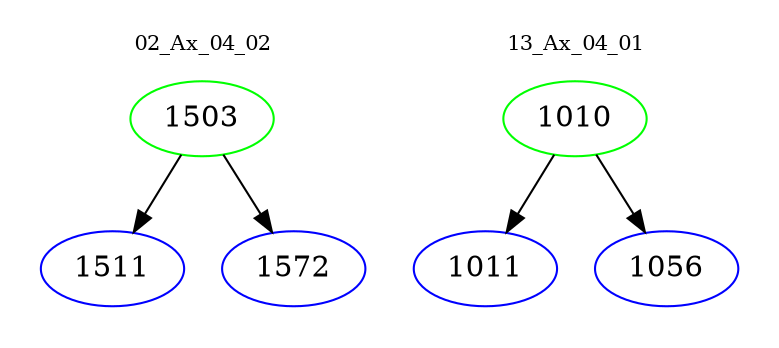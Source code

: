 digraph{
subgraph cluster_0 {
color = white
label = "02_Ax_04_02";
fontsize=10;
T0_1503 [label="1503", color="green"]
T0_1503 -> T0_1511 [color="black"]
T0_1511 [label="1511", color="blue"]
T0_1503 -> T0_1572 [color="black"]
T0_1572 [label="1572", color="blue"]
}
subgraph cluster_1 {
color = white
label = "13_Ax_04_01";
fontsize=10;
T1_1010 [label="1010", color="green"]
T1_1010 -> T1_1011 [color="black"]
T1_1011 [label="1011", color="blue"]
T1_1010 -> T1_1056 [color="black"]
T1_1056 [label="1056", color="blue"]
}
}
